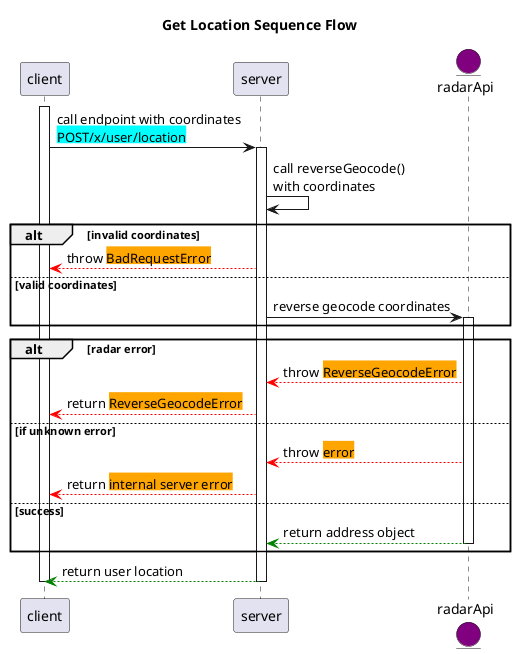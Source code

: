 @startuml

participant client
participant server
entity radarApi as radar #purple

title "Get Location Sequence Flow"

client++
client -> server++: call endpoint with coordinates \n<back:cyan>POST/x/user/location
    server -> server: call reverseGeocode() \nwith coordinates
    alt invalid coordinates
        server -[#red]-> client: throw <back:orange>BadRequestError
    else valid coordinates
        server -> radar++: reverse geocode coordinates
    end
        alt radar error
            radar -[#red]-> server: throw <back:orange>ReverseGeocodeError
            server -[#red]-> client: return <back:orange>ReverseGeocodeError
        else if unknown error
            radar -[#red]-> server: throw <back:orange>error
            server -[#red]-> client: return <back:orange>internal server error
        else success
        radar -[#green]-> server--: return address object
        end
    server -[#green]-> client--: return user location
client--

@enduml
